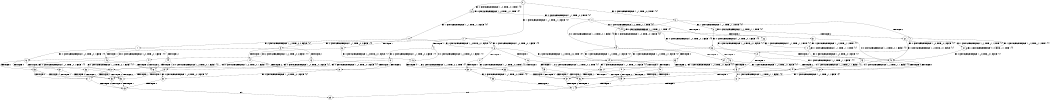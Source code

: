 digraph BCG {
size = "7, 10.5";
center = TRUE;
node [shape = circle];
0 [peripheries = 2];
0 -> 1 [label = "EX !1 !ATOMIC_EXCH_BRANCH (1, +1, TRUE, +1, 1, FALSE) !{0}"];
0 -> 2 [label = "EX !2 !ATOMIC_EXCH_BRANCH (1, +1, TRUE, +0, 2, TRUE) !{0}"];
0 -> 3 [label = "EX !0 !ATOMIC_EXCH_BRANCH (1, +0, TRUE, +0, 1, TRUE) !{0}"];
1 -> 4 [label = "TERMINATE !1"];
1 -> 5 [label = "EX !2 !ATOMIC_EXCH_BRANCH (1, +1, TRUE, +0, 2, FALSE) !{0}"];
1 -> 6 [label = "EX !0 !ATOMIC_EXCH_BRANCH (1, +0, TRUE, +0, 1, FALSE) !{0}"];
2 -> 7 [label = "TERMINATE !2"];
2 -> 8 [label = "EX !1 !ATOMIC_EXCH_BRANCH (1, +1, TRUE, +1, 1, TRUE) !{0}"];
2 -> 9 [label = "EX !0 !ATOMIC_EXCH_BRANCH (1, +0, TRUE, +0, 1, FALSE) !{0}"];
3 -> 10 [label = "EX !1 !ATOMIC_EXCH_BRANCH (1, +1, TRUE, +1, 1, FALSE) !{0}"];
3 -> 11 [label = "EX !2 !ATOMIC_EXCH_BRANCH (1, +1, TRUE, +0, 2, TRUE) !{0}"];
3 -> 3 [label = "EX !0 !ATOMIC_EXCH_BRANCH (1, +0, TRUE, +0, 1, TRUE) !{0}"];
4 -> 12 [label = "EX !2 !ATOMIC_EXCH_BRANCH (1, +1, TRUE, +0, 2, FALSE) !{1}"];
4 -> 13 [label = "EX !0 !ATOMIC_EXCH_BRANCH (1, +0, TRUE, +0, 1, FALSE) !{1}"];
5 -> 14 [label = "TERMINATE !1"];
5 -> 15 [label = "TERMINATE !2"];
5 -> 16 [label = "EX !0 !ATOMIC_EXCH_BRANCH (1, +0, TRUE, +0, 1, FALSE) !{0}"];
6 -> 17 [label = "TERMINATE !1"];
6 -> 18 [label = "TERMINATE !0"];
6 -> 19 [label = "EX !2 !ATOMIC_EXCH_BRANCH (1, +1, TRUE, +0, 2, TRUE) !{0}"];
7 -> 20 [label = "EX !1 !ATOMIC_EXCH_BRANCH (1, +1, TRUE, +1, 1, TRUE) !{1}"];
7 -> 21 [label = "EX !0 !ATOMIC_EXCH_BRANCH (1, +0, TRUE, +0, 1, FALSE) !{1}"];
8 -> 22 [label = "TERMINATE !2"];
8 -> 23 [label = "EX !0 !ATOMIC_EXCH_BRANCH (1, +0, TRUE, +0, 1, FALSE) !{0}"];
8 -> 8 [label = "EX !1 !ATOMIC_EXCH_BRANCH (1, +1, TRUE, +1, 1, TRUE) !{0}"];
9 -> 24 [label = "TERMINATE !2"];
9 -> 25 [label = "TERMINATE !0"];
9 -> 19 [label = "EX !1 !ATOMIC_EXCH_BRANCH (1, +1, TRUE, +1, 1, FALSE) !{0}"];
10 -> 26 [label = "TERMINATE !1"];
10 -> 27 [label = "EX !2 !ATOMIC_EXCH_BRANCH (1, +1, TRUE, +0, 2, FALSE) !{0}"];
10 -> 6 [label = "EX !0 !ATOMIC_EXCH_BRANCH (1, +0, TRUE, +0, 1, FALSE) !{0}"];
11 -> 28 [label = "TERMINATE !2"];
11 -> 29 [label = "EX !1 !ATOMIC_EXCH_BRANCH (1, +1, TRUE, +1, 1, TRUE) !{0}"];
11 -> 9 [label = "EX !0 !ATOMIC_EXCH_BRANCH (1, +0, TRUE, +0, 1, FALSE) !{0}"];
12 -> 30 [label = "TERMINATE !2"];
12 -> 31 [label = "EX !0 !ATOMIC_EXCH_BRANCH (1, +0, TRUE, +0, 1, FALSE) !{1}"];
13 -> 32 [label = "TERMINATE !0"];
13 -> 33 [label = "EX !2 !ATOMIC_EXCH_BRANCH (1, +1, TRUE, +0, 2, TRUE) !{1}"];
14 -> 30 [label = "TERMINATE !2"];
14 -> 31 [label = "EX !0 !ATOMIC_EXCH_BRANCH (1, +0, TRUE, +0, 1, FALSE) !{1}"];
15 -> 30 [label = "TERMINATE !1"];
15 -> 34 [label = "EX !0 !ATOMIC_EXCH_BRANCH (1, +0, TRUE, +0, 1, FALSE) !{1}"];
16 -> 35 [label = "TERMINATE !1"];
16 -> 36 [label = "TERMINATE !2"];
16 -> 37 [label = "TERMINATE !0"];
17 -> 32 [label = "TERMINATE !0"];
17 -> 33 [label = "EX !2 !ATOMIC_EXCH_BRANCH (1, +1, TRUE, +0, 2, TRUE) !{1}"];
18 -> 32 [label = "TERMINATE !1"];
18 -> 38 [label = "EX !2 !ATOMIC_EXCH_BRANCH (1, +1, TRUE, +0, 2, TRUE) !{1}"];
19 -> 39 [label = "TERMINATE !1"];
19 -> 40 [label = "TERMINATE !2"];
19 -> 41 [label = "TERMINATE !0"];
20 -> 42 [label = "EX !0 !ATOMIC_EXCH_BRANCH (1, +0, TRUE, +0, 1, FALSE) !{1}"];
20 -> 20 [label = "EX !1 !ATOMIC_EXCH_BRANCH (1, +1, TRUE, +1, 1, TRUE) !{1}"];
21 -> 43 [label = "TERMINATE !0"];
21 -> 44 [label = "EX !1 !ATOMIC_EXCH_BRANCH (1, +1, TRUE, +1, 1, FALSE) !{1}"];
22 -> 20 [label = "EX !1 !ATOMIC_EXCH_BRANCH (1, +1, TRUE, +1, 1, TRUE) !{1}"];
22 -> 42 [label = "EX !0 !ATOMIC_EXCH_BRANCH (1, +0, TRUE, +0, 1, FALSE) !{1}"];
23 -> 45 [label = "TERMINATE !2"];
23 -> 46 [label = "TERMINATE !0"];
23 -> 19 [label = "EX !1 !ATOMIC_EXCH_BRANCH (1, +1, TRUE, +1, 1, FALSE) !{0}"];
24 -> 43 [label = "TERMINATE !0"];
24 -> 44 [label = "EX !1 !ATOMIC_EXCH_BRANCH (1, +1, TRUE, +1, 1, FALSE) !{1}"];
25 -> 43 [label = "TERMINATE !2"];
25 -> 38 [label = "EX !1 !ATOMIC_EXCH_BRANCH (1, +1, TRUE, +1, 1, FALSE) !{1}"];
26 -> 13 [label = "EX !0 !ATOMIC_EXCH_BRANCH (1, +0, TRUE, +0, 1, FALSE) !{1}"];
26 -> 47 [label = "EX !2 !ATOMIC_EXCH_BRANCH (1, +1, TRUE, +0, 2, FALSE) !{1}"];
27 -> 48 [label = "TERMINATE !1"];
27 -> 49 [label = "TERMINATE !2"];
27 -> 16 [label = "EX !0 !ATOMIC_EXCH_BRANCH (1, +0, TRUE, +0, 1, FALSE) !{0}"];
28 -> 21 [label = "EX !0 !ATOMIC_EXCH_BRANCH (1, +0, TRUE, +0, 1, FALSE) !{1}"];
28 -> 50 [label = "EX !1 !ATOMIC_EXCH_BRANCH (1, +1, TRUE, +1, 1, TRUE) !{1}"];
29 -> 51 [label = "TERMINATE !2"];
29 -> 29 [label = "EX !1 !ATOMIC_EXCH_BRANCH (1, +1, TRUE, +1, 1, TRUE) !{0}"];
29 -> 23 [label = "EX !0 !ATOMIC_EXCH_BRANCH (1, +0, TRUE, +0, 1, FALSE) !{0}"];
30 -> 52 [label = "EX !0 !ATOMIC_EXCH_BRANCH (1, +0, TRUE, +0, 1, FALSE) !{2}"];
31 -> 53 [label = "TERMINATE !2"];
31 -> 54 [label = "TERMINATE !0"];
32 -> 55 [label = "EX !2 !ATOMIC_EXCH_BRANCH (1, +1, TRUE, +0, 2, TRUE) !{2}"];
33 -> 56 [label = "TERMINATE !2"];
33 -> 57 [label = "TERMINATE !0"];
34 -> 53 [label = "TERMINATE !1"];
34 -> 58 [label = "TERMINATE !0"];
35 -> 53 [label = "TERMINATE !2"];
35 -> 54 [label = "TERMINATE !0"];
36 -> 53 [label = "TERMINATE !1"];
36 -> 58 [label = "TERMINATE !0"];
37 -> 54 [label = "TERMINATE !1"];
37 -> 58 [label = "TERMINATE !2"];
38 -> 57 [label = "TERMINATE !1"];
38 -> 59 [label = "TERMINATE !2"];
39 -> 56 [label = "TERMINATE !2"];
39 -> 57 [label = "TERMINATE !0"];
40 -> 56 [label = "TERMINATE !1"];
40 -> 59 [label = "TERMINATE !0"];
41 -> 57 [label = "TERMINATE !1"];
41 -> 59 [label = "TERMINATE !2"];
42 -> 60 [label = "TERMINATE !0"];
42 -> 44 [label = "EX !1 !ATOMIC_EXCH_BRANCH (1, +1, TRUE, +1, 1, FALSE) !{1}"];
43 -> 61 [label = "EX !1 !ATOMIC_EXCH_BRANCH (1, +1, TRUE, +1, 1, FALSE) !{2}"];
44 -> 56 [label = "TERMINATE !1"];
44 -> 59 [label = "TERMINATE !0"];
45 -> 44 [label = "EX !1 !ATOMIC_EXCH_BRANCH (1, +1, TRUE, +1, 1, FALSE) !{1}"];
45 -> 60 [label = "TERMINATE !0"];
46 -> 38 [label = "EX !1 !ATOMIC_EXCH_BRANCH (1, +1, TRUE, +1, 1, FALSE) !{1}"];
46 -> 60 [label = "TERMINATE !2"];
47 -> 62 [label = "TERMINATE !2"];
47 -> 31 [label = "EX !0 !ATOMIC_EXCH_BRANCH (1, +0, TRUE, +0, 1, FALSE) !{1}"];
48 -> 31 [label = "EX !0 !ATOMIC_EXCH_BRANCH (1, +0, TRUE, +0, 1, FALSE) !{1}"];
48 -> 62 [label = "TERMINATE !2"];
49 -> 34 [label = "EX !0 !ATOMIC_EXCH_BRANCH (1, +0, TRUE, +0, 1, FALSE) !{1}"];
49 -> 62 [label = "TERMINATE !1"];
50 -> 50 [label = "EX !1 !ATOMIC_EXCH_BRANCH (1, +1, TRUE, +1, 1, TRUE) !{1}"];
50 -> 42 [label = "EX !0 !ATOMIC_EXCH_BRANCH (1, +0, TRUE, +0, 1, FALSE) !{1}"];
51 -> 50 [label = "EX !1 !ATOMIC_EXCH_BRANCH (1, +1, TRUE, +1, 1, TRUE) !{1}"];
51 -> 42 [label = "EX !0 !ATOMIC_EXCH_BRANCH (1, +0, TRUE, +0, 1, FALSE) !{1}"];
52 -> 63 [label = "TERMINATE !0"];
53 -> 63 [label = "TERMINATE !0"];
54 -> 63 [label = "TERMINATE !2"];
55 -> 64 [label = "TERMINATE !2"];
56 -> 64 [label = "TERMINATE !0"];
57 -> 64 [label = "TERMINATE !2"];
58 -> 63 [label = "TERMINATE !1"];
59 -> 64 [label = "TERMINATE !1"];
60 -> 61 [label = "EX !1 !ATOMIC_EXCH_BRANCH (1, +1, TRUE, +1, 1, FALSE) !{2}"];
61 -> 64 [label = "TERMINATE !1"];
62 -> 52 [label = "EX !0 !ATOMIC_EXCH_BRANCH (1, +0, TRUE, +0, 1, FALSE) !{2}"];
63 -> 65 [label = "exit"];
64 -> 65 [label = "exit"];
}
